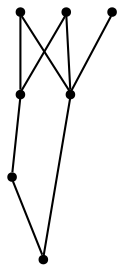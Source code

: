 graph {
  node [shape=point,comment="{\"directed\":false,\"doi\":\"10.1007/978-3-319-27261-0_35\",\"figure\":\"3 (1)\"}"]

  v0 [pos="469.21538118999035,1695.832844407921"]
  v1 [pos="436.21950226904033,1695.832844407921"]
  v2 [pos="403.22778838944953,1695.8328444079211"]
  v3 [pos="370.2391982908781,1695.832844407921"]
  v4 [pos="337.2485256716271,1695.832844407921"]
  v5 [pos="271.26509791244536,1695.832844407921"]
  v6 [pos="304.25368801101683,1695.8328444079211"]

  v0 -- v1 [id="-1",pos="469.21538118999035,1695.832844407921 469.2164224503302,1704.946733441628 461.83189950307263,1712.3269691025469 452.71796235968526,1712.3269691025469 443.60819025765704,1712.3269691025469 436.22366731039955,1704.946733441628 436.21950226904033,1695.832844407921"]
  v5 -- v2 [id="-2",pos="271.26509791244536,1695.832844407921 271.2640566521056,1659.390005800769 300.80208485271794,1629.8480792364282 337.24540189060764,1629.8480792364282 373.6887189284973,1629.8480792364282 403.2267471291097,1659.390005800769 403.22778838944953,1695.8328444079211"]
  v6 -- v5 [id="-3",pos="304.25368801101683,1695.8328444079211 304.2568117920362,1686.7231521583471 296.86812380341945,1679.3387197132952 287.7583517013913,1679.3387197132952 278.6485795993631,1679.3387197132952 271.2640566521056,1686.7231521583471 271.26509791244536,1695.832844407921"]
  v6 -- v0 [id="-4",pos="304.25368801101683,1695.8328444079211 304.2568117920362,1741.385375264647 341.18352798126534,1778.311607098763 386.7366171211832,1778.311607098763 432.28970626110106,1778.311607098763 469.2164224503302,1741.385375264647 469.21538118999035,1695.832844407921"]
  v4 -- v5 [id="-5",pos="337.2485256716271,1695.832844407921 337.24540189060764,1677.6134599087732 322.47638779030143,1662.840525409813 304.252646750677,1662.840525409813 286.0330707524118,1662.840525409813 271.2640566521056,1677.6134599087732 271.26509791244536,1695.832844407921"]
  v3 -- v5 [id="-6",pos="370.2391982908781,1695.832844407921 370.2381570305383,1668.4996980503429 348.08045494161536,1646.3464007151872 320.7469417999627,1646.3464007151872 293.4175936996693,1646.3464007151872 271.2640566521056,1668.4996980503429 271.26509791244536,1695.832844407921"]
  v3 -- v0 [id="-7",pos="370.2391982908781,1695.832844407921 370.2381570305383,1723.1659907654991 392.3958591194612,1745.3192881006548 419.7252072197546,1745.3192881006548 447.05872036140727,1745.3192881006548 469.2164224503302,1723.1659907654991 469.21538118999035,1695.832844407921"]
  v1 -- v2 [id="-8",pos="436.21950226904033,1695.832844407921 436.22366731039955,1686.7231521583471 428.839144363142,1679.3387197132952 419.72937226111384,1679.3387197132952 410.6154351177264,1679.3387197132952 403.2309121704689,1686.7231521583471 403.22778838944953,1695.8328444079211"]
}